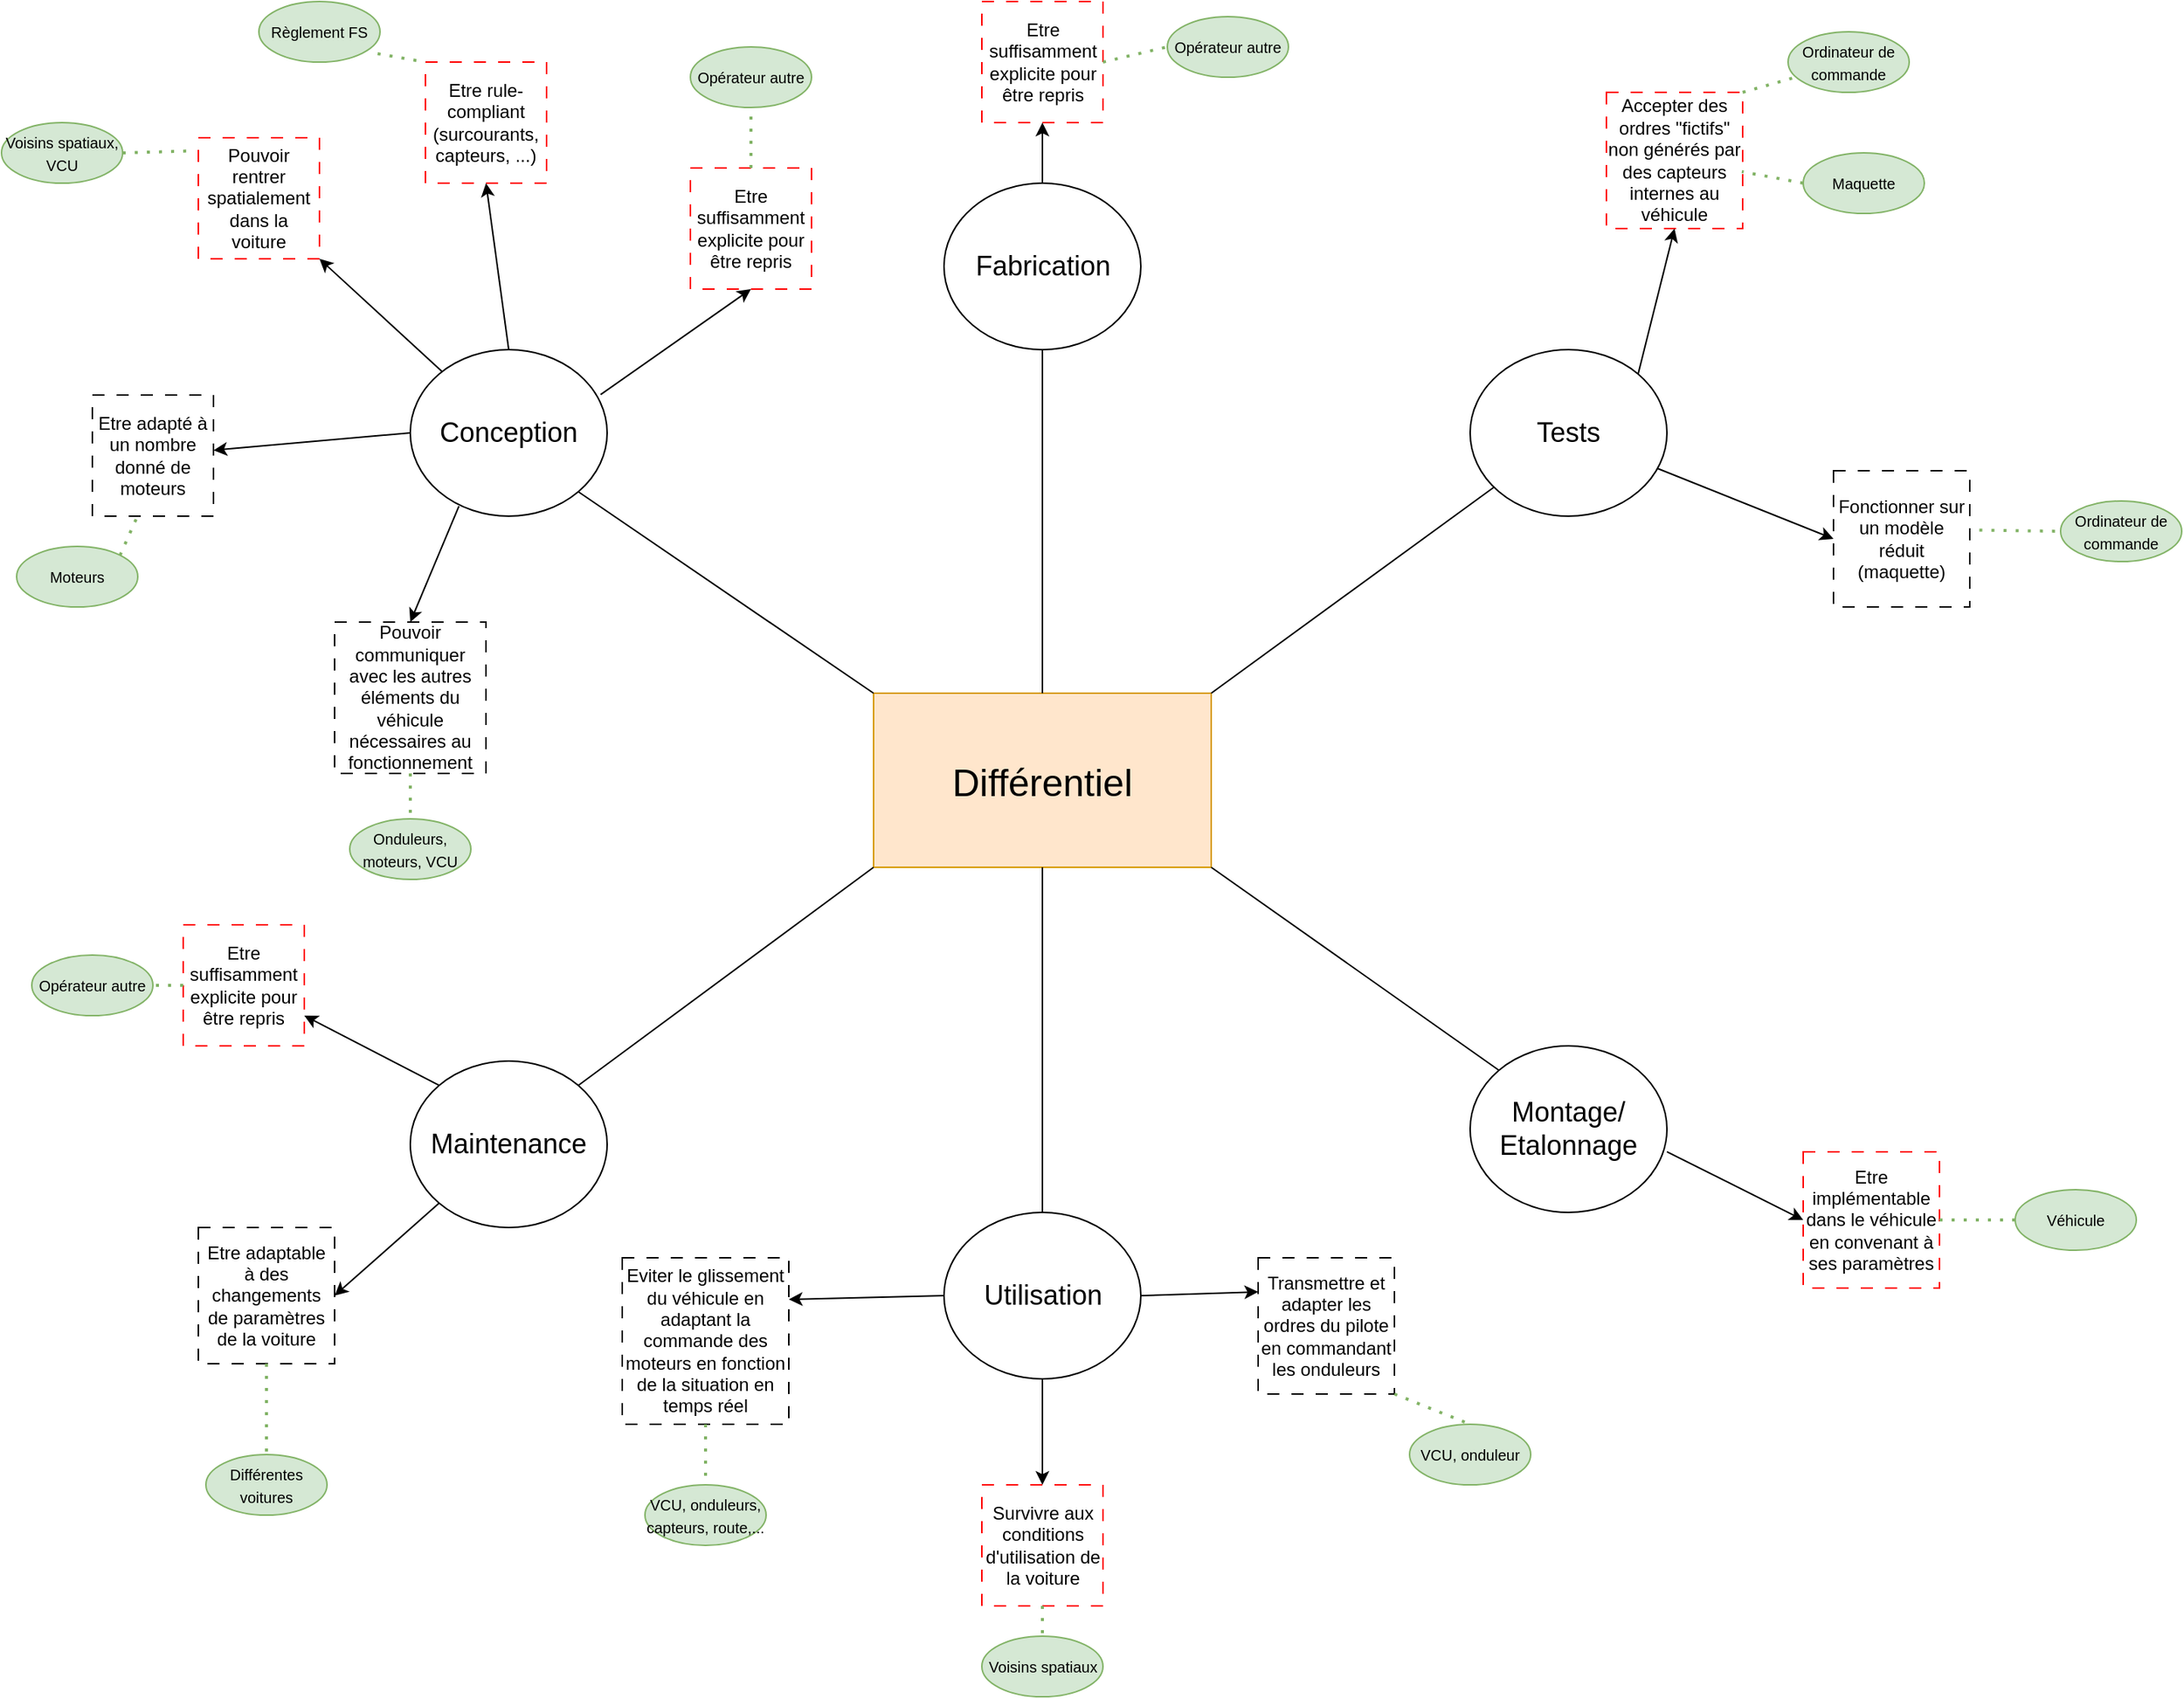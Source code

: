 <mxfile version="24.4.0" type="device">
  <diagram name="Page-1" id="8pM2gXrqCeZqMILkK5z5">
    <mxGraphModel dx="2607" dy="1356" grid="1" gridSize="10" guides="1" tooltips="1" connect="1" arrows="1" fold="1" page="1" pageScale="1" pageWidth="1654" pageHeight="1169" math="0" shadow="0">
      <root>
        <mxCell id="0" />
        <mxCell id="1" parent="0" />
        <mxCell id="nNgazk7PQz3e_FqCZn8d-1" value="&lt;font style=&quot;font-size: 25px;&quot;&gt;Différentiel&lt;/font&gt;" style="rounded=0;whiteSpace=wrap;html=1;fillColor=#ffe6cc;strokeColor=#d79b00;" vertex="1" parent="1">
          <mxGeometry x="686" y="467" width="223" height="115" as="geometry" />
        </mxCell>
        <mxCell id="nNgazk7PQz3e_FqCZn8d-5" value="&lt;font style=&quot;font-size: 18px;&quot;&gt;Conception&lt;/font&gt;" style="ellipse;whiteSpace=wrap;html=1;" vertex="1" parent="1">
          <mxGeometry x="380" y="240" width="130" height="110" as="geometry" />
        </mxCell>
        <mxCell id="nNgazk7PQz3e_FqCZn8d-6" value="&lt;font style=&quot;font-size: 18px;&quot;&gt;Utilisation&lt;/font&gt;" style="ellipse;whiteSpace=wrap;html=1;" vertex="1" parent="1">
          <mxGeometry x="732.5" y="810" width="130" height="110" as="geometry" />
        </mxCell>
        <mxCell id="nNgazk7PQz3e_FqCZn8d-7" value="&lt;font style=&quot;font-size: 18px;&quot;&gt;Montage/&lt;/font&gt;&lt;div&gt;&lt;font style=&quot;font-size: 18px;&quot;&gt;Etalonnage&lt;/font&gt;&lt;/div&gt;" style="ellipse;whiteSpace=wrap;html=1;" vertex="1" parent="1">
          <mxGeometry x="1080" y="700" width="130" height="110" as="geometry" />
        </mxCell>
        <mxCell id="nNgazk7PQz3e_FqCZn8d-8" value="&lt;font style=&quot;font-size: 18px;&quot;&gt;Tests&lt;/font&gt;" style="ellipse;whiteSpace=wrap;html=1;" vertex="1" parent="1">
          <mxGeometry x="1080" y="240" width="130" height="110" as="geometry" />
        </mxCell>
        <mxCell id="nNgazk7PQz3e_FqCZn8d-9" value="&lt;font style=&quot;font-size: 18px;&quot;&gt;Fabrication&lt;/font&gt;" style="ellipse;whiteSpace=wrap;html=1;" vertex="1" parent="1">
          <mxGeometry x="732.5" y="130" width="130" height="110" as="geometry" />
        </mxCell>
        <mxCell id="nNgazk7PQz3e_FqCZn8d-10" value="&lt;font style=&quot;font-size: 18px;&quot;&gt;Maintenance&lt;/font&gt;" style="ellipse;whiteSpace=wrap;html=1;" vertex="1" parent="1">
          <mxGeometry x="380" y="710" width="130" height="110" as="geometry" />
        </mxCell>
        <mxCell id="nNgazk7PQz3e_FqCZn8d-11" value="" style="endArrow=none;html=1;rounded=0;exitX=1;exitY=0;exitDx=0;exitDy=0;" edge="1" parent="1" source="nNgazk7PQz3e_FqCZn8d-1" target="nNgazk7PQz3e_FqCZn8d-8">
          <mxGeometry width="50" height="50" relative="1" as="geometry">
            <mxPoint x="880" y="440" as="sourcePoint" />
            <mxPoint x="930" y="390" as="targetPoint" />
          </mxGeometry>
        </mxCell>
        <mxCell id="nNgazk7PQz3e_FqCZn8d-12" value="" style="endArrow=none;html=1;rounded=0;exitX=1;exitY=1;exitDx=0;exitDy=0;entryX=0;entryY=0;entryDx=0;entryDy=0;" edge="1" parent="1" source="nNgazk7PQz3e_FqCZn8d-1" target="nNgazk7PQz3e_FqCZn8d-7">
          <mxGeometry width="50" height="50" relative="1" as="geometry">
            <mxPoint x="919" y="477" as="sourcePoint" />
            <mxPoint x="1144" y="404" as="targetPoint" />
          </mxGeometry>
        </mxCell>
        <mxCell id="nNgazk7PQz3e_FqCZn8d-13" value="" style="endArrow=none;html=1;rounded=0;exitX=0.5;exitY=1;exitDx=0;exitDy=0;entryX=0.5;entryY=0;entryDx=0;entryDy=0;" edge="1" parent="1" source="nNgazk7PQz3e_FqCZn8d-1" target="nNgazk7PQz3e_FqCZn8d-6">
          <mxGeometry width="50" height="50" relative="1" as="geometry">
            <mxPoint x="929" y="487" as="sourcePoint" />
            <mxPoint x="1154" y="414" as="targetPoint" />
          </mxGeometry>
        </mxCell>
        <mxCell id="nNgazk7PQz3e_FqCZn8d-14" value="" style="endArrow=none;html=1;rounded=0;exitX=0.5;exitY=0;exitDx=0;exitDy=0;entryX=0.5;entryY=1;entryDx=0;entryDy=0;" edge="1" parent="1" source="nNgazk7PQz3e_FqCZn8d-1" target="nNgazk7PQz3e_FqCZn8d-9">
          <mxGeometry width="50" height="50" relative="1" as="geometry">
            <mxPoint x="939" y="497" as="sourcePoint" />
            <mxPoint x="1164" y="424" as="targetPoint" />
          </mxGeometry>
        </mxCell>
        <mxCell id="nNgazk7PQz3e_FqCZn8d-15" value="" style="endArrow=none;html=1;rounded=0;exitX=1;exitY=1;exitDx=0;exitDy=0;entryX=0;entryY=0;entryDx=0;entryDy=0;" edge="1" parent="1" source="nNgazk7PQz3e_FqCZn8d-5" target="nNgazk7PQz3e_FqCZn8d-1">
          <mxGeometry width="50" height="50" relative="1" as="geometry">
            <mxPoint x="919" y="592" as="sourcePoint" />
            <mxPoint x="680" y="390" as="targetPoint" />
          </mxGeometry>
        </mxCell>
        <mxCell id="nNgazk7PQz3e_FqCZn8d-16" value="" style="endArrow=none;html=1;rounded=0;exitX=0;exitY=1;exitDx=0;exitDy=0;entryX=1;entryY=0;entryDx=0;entryDy=0;" edge="1" parent="1" source="nNgazk7PQz3e_FqCZn8d-1" target="nNgazk7PQz3e_FqCZn8d-10">
          <mxGeometry width="50" height="50" relative="1" as="geometry">
            <mxPoint x="929" y="602" as="sourcePoint" />
            <mxPoint x="1148" y="688" as="targetPoint" />
          </mxGeometry>
        </mxCell>
        <mxCell id="nNgazk7PQz3e_FqCZn8d-17" value="Etre rule-compliant (surcourants, capteurs, ...)" style="whiteSpace=wrap;html=1;aspect=fixed;dashed=1;dashPattern=8 8;strokeColor=#ff0000;" vertex="1" parent="1">
          <mxGeometry x="390" y="50" width="80" height="80" as="geometry" />
        </mxCell>
        <mxCell id="nNgazk7PQz3e_FqCZn8d-18" value="Pouvoir rentrer spatialement dans la voiture" style="whiteSpace=wrap;html=1;aspect=fixed;dashed=1;dashPattern=8 8;strokeColor=#ff0000;" vertex="1" parent="1">
          <mxGeometry x="240" y="100" width="80" height="80" as="geometry" />
        </mxCell>
        <mxCell id="nNgazk7PQz3e_FqCZn8d-19" value="Etre suffisamment explicite pour être repris" style="whiteSpace=wrap;html=1;aspect=fixed;dashed=1;dashPattern=8 8;strokeColor=#FF0303;" vertex="1" parent="1">
          <mxGeometry x="565" y="120" width="80" height="80" as="geometry" />
        </mxCell>
        <mxCell id="nNgazk7PQz3e_FqCZn8d-20" value="Etre suffisamment explicite pour être repris" style="whiteSpace=wrap;html=1;aspect=fixed;dashed=1;dashPattern=8 8;strokeColor=#ff0000;" vertex="1" parent="1">
          <mxGeometry x="757.5" y="10" width="80" height="80" as="geometry" />
        </mxCell>
        <mxCell id="nNgazk7PQz3e_FqCZn8d-21" value="Etre suffisamment explicite pour être repris" style="whiteSpace=wrap;html=1;aspect=fixed;dashed=1;dashPattern=8 8;strokeColor=#ff0000;" vertex="1" parent="1">
          <mxGeometry x="230" y="620" width="80" height="80" as="geometry" />
        </mxCell>
        <mxCell id="nNgazk7PQz3e_FqCZn8d-22" value="Etre adapté à un nombre donné de moteurs" style="whiteSpace=wrap;html=1;aspect=fixed;dashed=1;dashPattern=8 8;" vertex="1" parent="1">
          <mxGeometry x="170" y="270" width="80" height="80" as="geometry" />
        </mxCell>
        <mxCell id="nNgazk7PQz3e_FqCZn8d-23" value="Pouvoir communiquer avec les autres éléments du véhicule nécessaires au fonctionnement" style="whiteSpace=wrap;html=1;aspect=fixed;dashed=1;dashPattern=8 8;" vertex="1" parent="1">
          <mxGeometry x="330" y="420" width="100" height="100" as="geometry" />
        </mxCell>
        <mxCell id="nNgazk7PQz3e_FqCZn8d-24" value="Etre adaptable à des changements de paramètres de la voiture" style="whiteSpace=wrap;html=1;aspect=fixed;dashed=1;dashPattern=8 8;" vertex="1" parent="1">
          <mxGeometry x="240" y="820" width="90" height="90" as="geometry" />
        </mxCell>
        <mxCell id="nNgazk7PQz3e_FqCZn8d-25" value="Eviter le glissement du véhicule en adaptant la commande des moteurs en fonction de la situation en temps réel" style="whiteSpace=wrap;html=1;aspect=fixed;dashed=1;dashPattern=8 8;" vertex="1" parent="1">
          <mxGeometry x="520" y="840" width="110" height="110" as="geometry" />
        </mxCell>
        <mxCell id="nNgazk7PQz3e_FqCZn8d-26" value="Survivre aux conditions d&#39;utilisation de la voiture" style="whiteSpace=wrap;html=1;aspect=fixed;dashed=1;dashPattern=8 8;strokeColor=#ff0000;" vertex="1" parent="1">
          <mxGeometry x="757.5" y="990" width="80" height="80" as="geometry" />
        </mxCell>
        <mxCell id="nNgazk7PQz3e_FqCZn8d-27" value="Transmettre et adapter les ordres du pilote en commandant les onduleurs" style="whiteSpace=wrap;html=1;aspect=fixed;dashed=1;dashPattern=8 8;" vertex="1" parent="1">
          <mxGeometry x="940" y="840" width="90" height="90" as="geometry" />
        </mxCell>
        <mxCell id="nNgazk7PQz3e_FqCZn8d-28" value="Etre implémentable dans le véhicule en convenant à ses paramètres" style="whiteSpace=wrap;html=1;aspect=fixed;dashed=1;dashPattern=8 8;strokeColor=#ff0000;" vertex="1" parent="1">
          <mxGeometry x="1300" y="770" width="90" height="90" as="geometry" />
        </mxCell>
        <mxCell id="nNgazk7PQz3e_FqCZn8d-29" value="Accepter des ordres &quot;fictifs&quot; non générés par des capteurs internes au véhicule" style="whiteSpace=wrap;html=1;aspect=fixed;dashed=1;dashPattern=8 8;strokeColor=#ff0000;" vertex="1" parent="1">
          <mxGeometry x="1170" y="70" width="90" height="90" as="geometry" />
        </mxCell>
        <mxCell id="nNgazk7PQz3e_FqCZn8d-30" value="Fonctionner sur un modèle réduit (maquette)" style="whiteSpace=wrap;html=1;aspect=fixed;dashed=1;dashPattern=8 8;" vertex="1" parent="1">
          <mxGeometry x="1320" y="320" width="90" height="90" as="geometry" />
        </mxCell>
        <mxCell id="nNgazk7PQz3e_FqCZn8d-32" value="" style="endArrow=classic;html=1;rounded=0;entryX=0.5;entryY=1;entryDx=0;entryDy=0;exitX=1;exitY=0;exitDx=0;exitDy=0;" edge="1" parent="1" source="nNgazk7PQz3e_FqCZn8d-8" target="nNgazk7PQz3e_FqCZn8d-29">
          <mxGeometry width="50" height="50" relative="1" as="geometry">
            <mxPoint x="1100" y="460" as="sourcePoint" />
            <mxPoint x="1150" y="410" as="targetPoint" />
          </mxGeometry>
        </mxCell>
        <mxCell id="nNgazk7PQz3e_FqCZn8d-34" value="" style="endArrow=classic;html=1;rounded=0;entryX=0;entryY=0.5;entryDx=0;entryDy=0;" edge="1" parent="1" source="nNgazk7PQz3e_FqCZn8d-8" target="nNgazk7PQz3e_FqCZn8d-30">
          <mxGeometry width="50" height="50" relative="1" as="geometry">
            <mxPoint x="1230" y="380" as="sourcePoint" />
            <mxPoint x="1280" y="330" as="targetPoint" />
          </mxGeometry>
        </mxCell>
        <mxCell id="nNgazk7PQz3e_FqCZn8d-35" value="" style="endArrow=classic;html=1;rounded=0;entryX=0.5;entryY=1;entryDx=0;entryDy=0;" edge="1" parent="1" source="nNgazk7PQz3e_FqCZn8d-9" target="nNgazk7PQz3e_FqCZn8d-20">
          <mxGeometry width="50" height="50" relative="1" as="geometry">
            <mxPoint x="1100" y="460" as="sourcePoint" />
            <mxPoint x="1150" y="410" as="targetPoint" />
          </mxGeometry>
        </mxCell>
        <mxCell id="nNgazk7PQz3e_FqCZn8d-36" value="" style="endArrow=classic;html=1;rounded=0;entryX=0.5;entryY=1;entryDx=0;entryDy=0;exitX=0.967;exitY=0.27;exitDx=0;exitDy=0;exitPerimeter=0;" edge="1" parent="1" source="nNgazk7PQz3e_FqCZn8d-5" target="nNgazk7PQz3e_FqCZn8d-19">
          <mxGeometry width="50" height="50" relative="1" as="geometry">
            <mxPoint x="410" y="220" as="sourcePoint" />
            <mxPoint x="460" y="170" as="targetPoint" />
          </mxGeometry>
        </mxCell>
        <mxCell id="nNgazk7PQz3e_FqCZn8d-38" value="" style="endArrow=classic;html=1;rounded=0;entryX=0.5;entryY=1;entryDx=0;entryDy=0;exitX=0.5;exitY=0;exitDx=0;exitDy=0;" edge="1" parent="1" source="nNgazk7PQz3e_FqCZn8d-5" target="nNgazk7PQz3e_FqCZn8d-17">
          <mxGeometry width="50" height="50" relative="1" as="geometry">
            <mxPoint x="516" y="280" as="sourcePoint" />
            <mxPoint x="615" y="210" as="targetPoint" />
          </mxGeometry>
        </mxCell>
        <mxCell id="nNgazk7PQz3e_FqCZn8d-39" value="" style="endArrow=classic;html=1;rounded=0;entryX=1;entryY=1;entryDx=0;entryDy=0;" edge="1" parent="1" source="nNgazk7PQz3e_FqCZn8d-5" target="nNgazk7PQz3e_FqCZn8d-18">
          <mxGeometry width="50" height="50" relative="1" as="geometry">
            <mxPoint x="526" y="290" as="sourcePoint" />
            <mxPoint x="625" y="220" as="targetPoint" />
          </mxGeometry>
        </mxCell>
        <mxCell id="nNgazk7PQz3e_FqCZn8d-40" value="" style="endArrow=classic;html=1;rounded=0;exitX=0;exitY=0.5;exitDx=0;exitDy=0;" edge="1" parent="1" source="nNgazk7PQz3e_FqCZn8d-5" target="nNgazk7PQz3e_FqCZn8d-22">
          <mxGeometry width="50" height="50" relative="1" as="geometry">
            <mxPoint x="536" y="300" as="sourcePoint" />
            <mxPoint x="635" y="230" as="targetPoint" />
          </mxGeometry>
        </mxCell>
        <mxCell id="nNgazk7PQz3e_FqCZn8d-41" value="" style="endArrow=classic;html=1;rounded=0;entryX=0.5;entryY=0;entryDx=0;entryDy=0;exitX=0.247;exitY=0.94;exitDx=0;exitDy=0;exitPerimeter=0;" edge="1" parent="1" source="nNgazk7PQz3e_FqCZn8d-5" target="nNgazk7PQz3e_FqCZn8d-23">
          <mxGeometry width="50" height="50" relative="1" as="geometry">
            <mxPoint x="546" y="310" as="sourcePoint" />
            <mxPoint x="645" y="240" as="targetPoint" />
          </mxGeometry>
        </mxCell>
        <mxCell id="nNgazk7PQz3e_FqCZn8d-42" value="" style="endArrow=classic;html=1;rounded=0;entryX=1;entryY=0.75;entryDx=0;entryDy=0;exitX=0;exitY=0;exitDx=0;exitDy=0;" edge="1" parent="1" source="nNgazk7PQz3e_FqCZn8d-10" target="nNgazk7PQz3e_FqCZn8d-21">
          <mxGeometry width="50" height="50" relative="1" as="geometry">
            <mxPoint x="556" y="320" as="sourcePoint" />
            <mxPoint x="655" y="250" as="targetPoint" />
          </mxGeometry>
        </mxCell>
        <mxCell id="nNgazk7PQz3e_FqCZn8d-43" value="" style="endArrow=classic;html=1;rounded=0;entryX=1;entryY=0.5;entryDx=0;entryDy=0;exitX=0;exitY=1;exitDx=0;exitDy=0;" edge="1" parent="1" source="nNgazk7PQz3e_FqCZn8d-10" target="nNgazk7PQz3e_FqCZn8d-24">
          <mxGeometry width="50" height="50" relative="1" as="geometry">
            <mxPoint x="409" y="736" as="sourcePoint" />
            <mxPoint x="320" y="690" as="targetPoint" />
          </mxGeometry>
        </mxCell>
        <mxCell id="nNgazk7PQz3e_FqCZn8d-44" value="" style="endArrow=classic;html=1;rounded=0;entryX=1;entryY=0.25;entryDx=0;entryDy=0;exitX=0;exitY=0.5;exitDx=0;exitDy=0;" edge="1" parent="1" source="nNgazk7PQz3e_FqCZn8d-6" target="nNgazk7PQz3e_FqCZn8d-25">
          <mxGeometry width="50" height="50" relative="1" as="geometry">
            <mxPoint x="419" y="746" as="sourcePoint" />
            <mxPoint x="330" y="700" as="targetPoint" />
          </mxGeometry>
        </mxCell>
        <mxCell id="nNgazk7PQz3e_FqCZn8d-45" value="" style="endArrow=classic;html=1;rounded=0;entryX=0;entryY=0.25;entryDx=0;entryDy=0;exitX=1;exitY=0.5;exitDx=0;exitDy=0;" edge="1" parent="1" source="nNgazk7PQz3e_FqCZn8d-6" target="nNgazk7PQz3e_FqCZn8d-27">
          <mxGeometry width="50" height="50" relative="1" as="geometry">
            <mxPoint x="429" y="756" as="sourcePoint" />
            <mxPoint x="340" y="710" as="targetPoint" />
          </mxGeometry>
        </mxCell>
        <mxCell id="nNgazk7PQz3e_FqCZn8d-46" value="" style="endArrow=classic;html=1;rounded=0;exitX=0.5;exitY=1;exitDx=0;exitDy=0;" edge="1" parent="1" source="nNgazk7PQz3e_FqCZn8d-6" target="nNgazk7PQz3e_FqCZn8d-26">
          <mxGeometry width="50" height="50" relative="1" as="geometry">
            <mxPoint x="439" y="766" as="sourcePoint" />
            <mxPoint x="350" y="720" as="targetPoint" />
          </mxGeometry>
        </mxCell>
        <mxCell id="nNgazk7PQz3e_FqCZn8d-47" value="" style="endArrow=classic;html=1;rounded=0;entryX=0;entryY=0.5;entryDx=0;entryDy=0;exitX=1;exitY=0.636;exitDx=0;exitDy=0;exitPerimeter=0;" edge="1" parent="1" source="nNgazk7PQz3e_FqCZn8d-7" target="nNgazk7PQz3e_FqCZn8d-28">
          <mxGeometry width="50" height="50" relative="1" as="geometry">
            <mxPoint x="872" y="875" as="sourcePoint" />
            <mxPoint x="950" y="873" as="targetPoint" />
          </mxGeometry>
        </mxCell>
        <mxCell id="nNgazk7PQz3e_FqCZn8d-49" value="&lt;font style=&quot;font-size: 10px;&quot;&gt;Voisins spatiaux, VCU&lt;/font&gt;" style="ellipse;whiteSpace=wrap;html=1;fillColor=#d5e8d4;strokeColor=#82b366;" vertex="1" parent="1">
          <mxGeometry x="110" y="90" width="80" height="40" as="geometry" />
        </mxCell>
        <mxCell id="nNgazk7PQz3e_FqCZn8d-50" value="&lt;font style=&quot;font-size: 10px;&quot;&gt;Règlement FS&lt;/font&gt;" style="ellipse;whiteSpace=wrap;html=1;fillColor=#d5e8d4;strokeColor=#82b366;" vertex="1" parent="1">
          <mxGeometry x="280" y="10" width="80" height="40" as="geometry" />
        </mxCell>
        <mxCell id="nNgazk7PQz3e_FqCZn8d-51" value="&lt;font style=&quot;font-size: 10px;&quot;&gt;Moteurs&lt;/font&gt;" style="ellipse;whiteSpace=wrap;html=1;fillColor=#d5e8d4;strokeColor=#82b366;" vertex="1" parent="1">
          <mxGeometry x="120" y="370" width="80" height="40" as="geometry" />
        </mxCell>
        <mxCell id="nNgazk7PQz3e_FqCZn8d-52" value="&lt;span style=&quot;font-size: 10px;&quot;&gt;Onduleurs, moteurs, VCU&lt;/span&gt;" style="ellipse;whiteSpace=wrap;html=1;fillColor=#d5e8d4;strokeColor=#82b366;" vertex="1" parent="1">
          <mxGeometry x="340" y="550" width="80" height="40" as="geometry" />
        </mxCell>
        <mxCell id="nNgazk7PQz3e_FqCZn8d-53" value="&lt;font style=&quot;font-size: 10px;&quot;&gt;Opérateur autre&lt;/font&gt;" style="ellipse;whiteSpace=wrap;html=1;fillColor=#d5e8d4;strokeColor=#82b366;" vertex="1" parent="1">
          <mxGeometry x="565" y="40" width="80" height="40" as="geometry" />
        </mxCell>
        <mxCell id="nNgazk7PQz3e_FqCZn8d-54" value="&lt;font style=&quot;font-size: 10px;&quot;&gt;Opérateur autre&lt;/font&gt;" style="ellipse;whiteSpace=wrap;html=1;fillColor=#d5e8d4;strokeColor=#82b366;" vertex="1" parent="1">
          <mxGeometry x="880" y="20" width="80" height="40" as="geometry" />
        </mxCell>
        <mxCell id="nNgazk7PQz3e_FqCZn8d-55" value="&lt;font style=&quot;font-size: 10px;&quot;&gt;Ordinateur de commande&lt;/font&gt;" style="ellipse;whiteSpace=wrap;html=1;fillColor=#d5e8d4;strokeColor=#82b366;" vertex="1" parent="1">
          <mxGeometry x="1290" y="30" width="80" height="40" as="geometry" />
        </mxCell>
        <mxCell id="nNgazk7PQz3e_FqCZn8d-56" value="&lt;font style=&quot;font-size: 10px;&quot;&gt;Maquette&lt;/font&gt;" style="ellipse;whiteSpace=wrap;html=1;fillColor=#d5e8d4;strokeColor=#82b366;" vertex="1" parent="1">
          <mxGeometry x="1300" y="110" width="80" height="40" as="geometry" />
        </mxCell>
        <mxCell id="nNgazk7PQz3e_FqCZn8d-57" value="&lt;font style=&quot;font-size: 10px;&quot;&gt;Ordinateur de commande&lt;/font&gt;" style="ellipse;whiteSpace=wrap;html=1;fillColor=#d5e8d4;strokeColor=#82b366;" vertex="1" parent="1">
          <mxGeometry x="1470" y="340" width="80" height="40" as="geometry" />
        </mxCell>
        <mxCell id="nNgazk7PQz3e_FqCZn8d-58" value="&lt;font style=&quot;font-size: 10px;&quot;&gt;Véhicule&lt;/font&gt;" style="ellipse;whiteSpace=wrap;html=1;fillColor=#d5e8d4;strokeColor=#82b366;" vertex="1" parent="1">
          <mxGeometry x="1440" y="795" width="80" height="40" as="geometry" />
        </mxCell>
        <mxCell id="nNgazk7PQz3e_FqCZn8d-59" value="&lt;font style=&quot;font-size: 10px;&quot;&gt;VCU, onduleur&lt;/font&gt;" style="ellipse;whiteSpace=wrap;html=1;fillColor=#d5e8d4;strokeColor=#82b366;" vertex="1" parent="1">
          <mxGeometry x="1040" y="950" width="80" height="40" as="geometry" />
        </mxCell>
        <mxCell id="nNgazk7PQz3e_FqCZn8d-60" value="&lt;span style=&quot;font-size: 10px;&quot;&gt;Voisins spatiaux&lt;/span&gt;" style="ellipse;whiteSpace=wrap;html=1;fillColor=#d5e8d4;strokeColor=#82b366;" vertex="1" parent="1">
          <mxGeometry x="757.5" y="1090" width="80" height="40" as="geometry" />
        </mxCell>
        <mxCell id="nNgazk7PQz3e_FqCZn8d-61" value="&lt;span style=&quot;font-size: 10px;&quot;&gt;VCU, onduleurs, capteurs, route,...&lt;/span&gt;" style="ellipse;whiteSpace=wrap;html=1;fillColor=#d5e8d4;strokeColor=#82b366;" vertex="1" parent="1">
          <mxGeometry x="535" y="990" width="80" height="40" as="geometry" />
        </mxCell>
        <mxCell id="nNgazk7PQz3e_FqCZn8d-62" value="&lt;span style=&quot;font-size: 10px;&quot;&gt;Différentes voitures&lt;/span&gt;" style="ellipse;whiteSpace=wrap;html=1;fillColor=#d5e8d4;strokeColor=#82b366;" vertex="1" parent="1">
          <mxGeometry x="245" y="970" width="80" height="40" as="geometry" />
        </mxCell>
        <mxCell id="nNgazk7PQz3e_FqCZn8d-64" value="&lt;font style=&quot;font-size: 10px;&quot;&gt;Opérateur autre&lt;/font&gt;" style="ellipse;whiteSpace=wrap;html=1;fillColor=#d5e8d4;strokeColor=#82b366;" vertex="1" parent="1">
          <mxGeometry x="130" y="640" width="80" height="40" as="geometry" />
        </mxCell>
        <mxCell id="nNgazk7PQz3e_FqCZn8d-65" value="" style="endArrow=none;dashed=1;html=1;dashPattern=1 3;strokeWidth=2;rounded=0;fillColor=#d5e8d4;strokeColor=#82b366;entryX=0;entryY=0.5;entryDx=0;entryDy=0;exitX=1;exitY=0.5;exitDx=0;exitDy=0;" edge="1" parent="1" source="nNgazk7PQz3e_FqCZn8d-20" target="nNgazk7PQz3e_FqCZn8d-54">
          <mxGeometry width="50" height="50" relative="1" as="geometry">
            <mxPoint x="850" y="370" as="sourcePoint" />
            <mxPoint x="900" y="320" as="targetPoint" />
          </mxGeometry>
        </mxCell>
        <mxCell id="nNgazk7PQz3e_FqCZn8d-66" value="" style="endArrow=none;dashed=1;html=1;dashPattern=1 3;strokeWidth=2;rounded=0;fillColor=#d5e8d4;strokeColor=#82b366;exitX=1;exitY=0;exitDx=0;exitDy=0;" edge="1" parent="1" source="nNgazk7PQz3e_FqCZn8d-29" target="nNgazk7PQz3e_FqCZn8d-55">
          <mxGeometry width="50" height="50" relative="1" as="geometry">
            <mxPoint x="848" y="60" as="sourcePoint" />
            <mxPoint x="890" y="50" as="targetPoint" />
          </mxGeometry>
        </mxCell>
        <mxCell id="nNgazk7PQz3e_FqCZn8d-67" value="" style="endArrow=none;dashed=1;html=1;dashPattern=1 3;strokeWidth=2;rounded=0;fillColor=#d5e8d4;strokeColor=#82b366;entryX=0.994;entryY=0.582;entryDx=0;entryDy=0;exitX=0;exitY=0.5;exitDx=0;exitDy=0;entryPerimeter=0;" edge="1" parent="1" source="nNgazk7PQz3e_FqCZn8d-56" target="nNgazk7PQz3e_FqCZn8d-29">
          <mxGeometry width="50" height="50" relative="1" as="geometry">
            <mxPoint x="858" y="70" as="sourcePoint" />
            <mxPoint x="900" y="60" as="targetPoint" />
          </mxGeometry>
        </mxCell>
        <mxCell id="nNgazk7PQz3e_FqCZn8d-68" value="" style="endArrow=none;dashed=1;html=1;dashPattern=1 3;strokeWidth=2;rounded=0;fillColor=#d5e8d4;strokeColor=#82b366;entryX=0;entryY=0.5;entryDx=0;entryDy=0;exitX=1.07;exitY=0.436;exitDx=0;exitDy=0;exitPerimeter=0;" edge="1" parent="1" source="nNgazk7PQz3e_FqCZn8d-30" target="nNgazk7PQz3e_FqCZn8d-57">
          <mxGeometry width="50" height="50" relative="1" as="geometry">
            <mxPoint x="868" y="80" as="sourcePoint" />
            <mxPoint x="910" y="70" as="targetPoint" />
          </mxGeometry>
        </mxCell>
        <mxCell id="nNgazk7PQz3e_FqCZn8d-69" value="" style="endArrow=none;dashed=1;html=1;dashPattern=1 3;strokeWidth=2;rounded=0;fillColor=#d5e8d4;strokeColor=#82b366;entryX=0.5;entryY=1;entryDx=0;entryDy=0;exitX=0.5;exitY=0;exitDx=0;exitDy=0;" edge="1" parent="1" source="nNgazk7PQz3e_FqCZn8d-19" target="nNgazk7PQz3e_FqCZn8d-53">
          <mxGeometry width="50" height="50" relative="1" as="geometry">
            <mxPoint x="878" y="90" as="sourcePoint" />
            <mxPoint x="920" y="80" as="targetPoint" />
          </mxGeometry>
        </mxCell>
        <mxCell id="nNgazk7PQz3e_FqCZn8d-70" value="" style="endArrow=none;dashed=1;html=1;dashPattern=1 3;strokeWidth=2;rounded=0;fillColor=#d5e8d4;strokeColor=#82b366;exitX=0.98;exitY=0.862;exitDx=0;exitDy=0;exitPerimeter=0;" edge="1" parent="1" source="nNgazk7PQz3e_FqCZn8d-50">
          <mxGeometry width="50" height="50" relative="1" as="geometry">
            <mxPoint x="888" y="100" as="sourcePoint" />
            <mxPoint x="390" y="50" as="targetPoint" />
          </mxGeometry>
        </mxCell>
        <mxCell id="nNgazk7PQz3e_FqCZn8d-71" value="" style="endArrow=none;dashed=1;html=1;dashPattern=1 3;strokeWidth=2;rounded=0;fillColor=#d5e8d4;strokeColor=#82b366;exitX=1;exitY=0.5;exitDx=0;exitDy=0;entryX=-0.06;entryY=0.109;entryDx=0;entryDy=0;entryPerimeter=0;" edge="1" parent="1" source="nNgazk7PQz3e_FqCZn8d-49" target="nNgazk7PQz3e_FqCZn8d-18">
          <mxGeometry width="50" height="50" relative="1" as="geometry">
            <mxPoint x="898" y="110" as="sourcePoint" />
            <mxPoint x="250" y="110" as="targetPoint" />
          </mxGeometry>
        </mxCell>
        <mxCell id="nNgazk7PQz3e_FqCZn8d-72" value="" style="endArrow=none;dashed=1;html=1;dashPattern=1 3;strokeWidth=2;rounded=0;fillColor=#d5e8d4;strokeColor=#82b366;entryX=0.368;entryY=1.01;entryDx=0;entryDy=0;exitX=1;exitY=0;exitDx=0;exitDy=0;entryPerimeter=0;" edge="1" parent="1" source="nNgazk7PQz3e_FqCZn8d-51" target="nNgazk7PQz3e_FqCZn8d-22">
          <mxGeometry width="50" height="50" relative="1" as="geometry">
            <mxPoint x="908" y="120" as="sourcePoint" />
            <mxPoint x="950" y="110" as="targetPoint" />
          </mxGeometry>
        </mxCell>
        <mxCell id="nNgazk7PQz3e_FqCZn8d-73" value="" style="endArrow=none;dashed=1;html=1;dashPattern=1 3;strokeWidth=2;rounded=0;fillColor=#d5e8d4;strokeColor=#82b366;entryX=0.5;entryY=0;entryDx=0;entryDy=0;exitX=0.5;exitY=1;exitDx=0;exitDy=0;" edge="1" parent="1" source="nNgazk7PQz3e_FqCZn8d-23" target="nNgazk7PQz3e_FqCZn8d-52">
          <mxGeometry width="50" height="50" relative="1" as="geometry">
            <mxPoint x="918" y="130" as="sourcePoint" />
            <mxPoint x="960" y="120" as="targetPoint" />
          </mxGeometry>
        </mxCell>
        <mxCell id="nNgazk7PQz3e_FqCZn8d-74" value="" style="endArrow=none;dashed=1;html=1;dashPattern=1 3;strokeWidth=2;rounded=0;fillColor=#d5e8d4;strokeColor=#82b366;entryX=1;entryY=0.5;entryDx=0;entryDy=0;exitX=0;exitY=0.5;exitDx=0;exitDy=0;" edge="1" parent="1" source="nNgazk7PQz3e_FqCZn8d-21" target="nNgazk7PQz3e_FqCZn8d-64">
          <mxGeometry width="50" height="50" relative="1" as="geometry">
            <mxPoint x="928" y="140" as="sourcePoint" />
            <mxPoint x="970" y="130" as="targetPoint" />
          </mxGeometry>
        </mxCell>
        <mxCell id="nNgazk7PQz3e_FqCZn8d-75" value="" style="endArrow=none;dashed=1;html=1;dashPattern=1 3;strokeWidth=2;rounded=0;fillColor=#d5e8d4;strokeColor=#82b366;entryX=0.5;entryY=0;entryDx=0;entryDy=0;exitX=0.5;exitY=1;exitDx=0;exitDy=0;" edge="1" parent="1" source="nNgazk7PQz3e_FqCZn8d-24" target="nNgazk7PQz3e_FqCZn8d-62">
          <mxGeometry width="50" height="50" relative="1" as="geometry">
            <mxPoint x="240" y="670" as="sourcePoint" />
            <mxPoint x="220" y="670" as="targetPoint" />
          </mxGeometry>
        </mxCell>
        <mxCell id="nNgazk7PQz3e_FqCZn8d-76" value="" style="endArrow=none;dashed=1;html=1;dashPattern=1 3;strokeWidth=2;rounded=0;fillColor=#d5e8d4;strokeColor=#82b366;entryX=0.5;entryY=0;entryDx=0;entryDy=0;exitX=0.5;exitY=1;exitDx=0;exitDy=0;" edge="1" parent="1" source="nNgazk7PQz3e_FqCZn8d-25" target="nNgazk7PQz3e_FqCZn8d-61">
          <mxGeometry width="50" height="50" relative="1" as="geometry">
            <mxPoint x="250" y="680" as="sourcePoint" />
            <mxPoint x="230" y="680" as="targetPoint" />
          </mxGeometry>
        </mxCell>
        <mxCell id="nNgazk7PQz3e_FqCZn8d-77" value="" style="endArrow=none;dashed=1;html=1;dashPattern=1 3;strokeWidth=2;rounded=0;fillColor=#d5e8d4;strokeColor=#82b366;entryX=0.5;entryY=0;entryDx=0;entryDy=0;exitX=1;exitY=1;exitDx=0;exitDy=0;" edge="1" parent="1" source="nNgazk7PQz3e_FqCZn8d-27" target="nNgazk7PQz3e_FqCZn8d-59">
          <mxGeometry width="50" height="50" relative="1" as="geometry">
            <mxPoint x="585" y="960" as="sourcePoint" />
            <mxPoint x="585" y="1000" as="targetPoint" />
          </mxGeometry>
        </mxCell>
        <mxCell id="nNgazk7PQz3e_FqCZn8d-78" value="" style="endArrow=none;dashed=1;html=1;dashPattern=1 3;strokeWidth=2;rounded=0;fillColor=#d5e8d4;strokeColor=#82b366;entryX=0.5;entryY=0;entryDx=0;entryDy=0;exitX=0.5;exitY=1;exitDx=0;exitDy=0;" edge="1" parent="1" source="nNgazk7PQz3e_FqCZn8d-26" target="nNgazk7PQz3e_FqCZn8d-60">
          <mxGeometry width="50" height="50" relative="1" as="geometry">
            <mxPoint x="595" y="970" as="sourcePoint" />
            <mxPoint x="595" y="1010" as="targetPoint" />
          </mxGeometry>
        </mxCell>
        <mxCell id="nNgazk7PQz3e_FqCZn8d-79" value="" style="endArrow=none;dashed=1;html=1;dashPattern=1 3;strokeWidth=2;rounded=0;fillColor=#d5e8d4;strokeColor=#82b366;entryX=0;entryY=0.5;entryDx=0;entryDy=0;exitX=1;exitY=0.5;exitDx=0;exitDy=0;" edge="1" parent="1" source="nNgazk7PQz3e_FqCZn8d-28" target="nNgazk7PQz3e_FqCZn8d-58">
          <mxGeometry width="50" height="50" relative="1" as="geometry">
            <mxPoint x="605" y="980" as="sourcePoint" />
            <mxPoint x="605" y="1020" as="targetPoint" />
          </mxGeometry>
        </mxCell>
      </root>
    </mxGraphModel>
  </diagram>
</mxfile>
